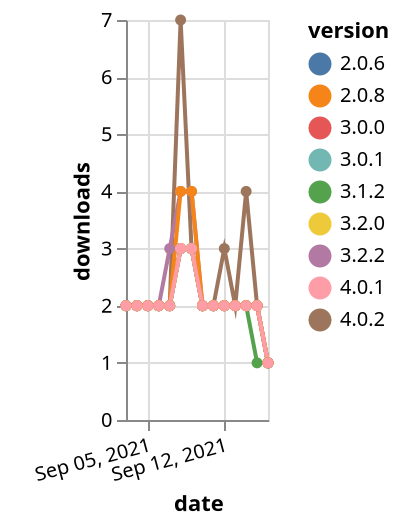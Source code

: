 {"$schema": "https://vega.github.io/schema/vega-lite/v5.json", "description": "A simple bar chart with embedded data.", "data": {"values": [{"date": "2021-09-03", "total": 649, "delta": 2, "version": "4.0.2"}, {"date": "2021-09-04", "total": 651, "delta": 2, "version": "4.0.2"}, {"date": "2021-09-05", "total": 653, "delta": 2, "version": "4.0.2"}, {"date": "2021-09-06", "total": 655, "delta": 2, "version": "4.0.2"}, {"date": "2021-09-07", "total": 657, "delta": 2, "version": "4.0.2"}, {"date": "2021-09-08", "total": 664, "delta": 7, "version": "4.0.2"}, {"date": "2021-09-09", "total": 667, "delta": 3, "version": "4.0.2"}, {"date": "2021-09-10", "total": 669, "delta": 2, "version": "4.0.2"}, {"date": "2021-09-11", "total": 671, "delta": 2, "version": "4.0.2"}, {"date": "2021-09-12", "total": 674, "delta": 3, "version": "4.0.2"}, {"date": "2021-09-13", "total": 676, "delta": 2, "version": "4.0.2"}, {"date": "2021-09-14", "total": 680, "delta": 4, "version": "4.0.2"}, {"date": "2021-09-15", "total": 682, "delta": 2, "version": "4.0.2"}, {"date": "2021-09-16", "total": 683, "delta": 1, "version": "4.0.2"}, {"date": "2021-09-03", "total": 1294, "delta": 2, "version": "3.2.2"}, {"date": "2021-09-04", "total": 1296, "delta": 2, "version": "3.2.2"}, {"date": "2021-09-05", "total": 1298, "delta": 2, "version": "3.2.2"}, {"date": "2021-09-06", "total": 1300, "delta": 2, "version": "3.2.2"}, {"date": "2021-09-07", "total": 1303, "delta": 3, "version": "3.2.2"}, {"date": "2021-09-08", "total": 1307, "delta": 4, "version": "3.2.2"}, {"date": "2021-09-09", "total": 1311, "delta": 4, "version": "3.2.2"}, {"date": "2021-09-10", "total": 1313, "delta": 2, "version": "3.2.2"}, {"date": "2021-09-11", "total": 1315, "delta": 2, "version": "3.2.2"}, {"date": "2021-09-12", "total": 1317, "delta": 2, "version": "3.2.2"}, {"date": "2021-09-13", "total": 1319, "delta": 2, "version": "3.2.2"}, {"date": "2021-09-14", "total": 1321, "delta": 2, "version": "3.2.2"}, {"date": "2021-09-15", "total": 1323, "delta": 2, "version": "3.2.2"}, {"date": "2021-09-16", "total": 1324, "delta": 1, "version": "3.2.2"}, {"date": "2021-09-03", "total": 1593, "delta": 2, "version": "3.0.1"}, {"date": "2021-09-04", "total": 1595, "delta": 2, "version": "3.0.1"}, {"date": "2021-09-05", "total": 1597, "delta": 2, "version": "3.0.1"}, {"date": "2021-09-06", "total": 1599, "delta": 2, "version": "3.0.1"}, {"date": "2021-09-07", "total": 1601, "delta": 2, "version": "3.0.1"}, {"date": "2021-09-08", "total": 1604, "delta": 3, "version": "3.0.1"}, {"date": "2021-09-09", "total": 1607, "delta": 3, "version": "3.0.1"}, {"date": "2021-09-10", "total": 1609, "delta": 2, "version": "3.0.1"}, {"date": "2021-09-11", "total": 1611, "delta": 2, "version": "3.0.1"}, {"date": "2021-09-12", "total": 1613, "delta": 2, "version": "3.0.1"}, {"date": "2021-09-13", "total": 1615, "delta": 2, "version": "3.0.1"}, {"date": "2021-09-14", "total": 1617, "delta": 2, "version": "3.0.1"}, {"date": "2021-09-15", "total": 1619, "delta": 2, "version": "3.0.1"}, {"date": "2021-09-16", "total": 1620, "delta": 1, "version": "3.0.1"}, {"date": "2021-09-03", "total": 1686, "delta": 2, "version": "3.1.2"}, {"date": "2021-09-04", "total": 1688, "delta": 2, "version": "3.1.2"}, {"date": "2021-09-05", "total": 1690, "delta": 2, "version": "3.1.2"}, {"date": "2021-09-06", "total": 1692, "delta": 2, "version": "3.1.2"}, {"date": "2021-09-07", "total": 1694, "delta": 2, "version": "3.1.2"}, {"date": "2021-09-08", "total": 1697, "delta": 3, "version": "3.1.2"}, {"date": "2021-09-09", "total": 1700, "delta": 3, "version": "3.1.2"}, {"date": "2021-09-10", "total": 1702, "delta": 2, "version": "3.1.2"}, {"date": "2021-09-11", "total": 1704, "delta": 2, "version": "3.1.2"}, {"date": "2021-09-12", "total": 1706, "delta": 2, "version": "3.1.2"}, {"date": "2021-09-13", "total": 1708, "delta": 2, "version": "3.1.2"}, {"date": "2021-09-14", "total": 1710, "delta": 2, "version": "3.1.2"}, {"date": "2021-09-15", "total": 1711, "delta": 1, "version": "3.1.2"}, {"date": "2021-09-16", "total": 1712, "delta": 1, "version": "3.1.2"}, {"date": "2021-09-03", "total": 2558, "delta": 2, "version": "2.0.6"}, {"date": "2021-09-04", "total": 2560, "delta": 2, "version": "2.0.6"}, {"date": "2021-09-05", "total": 2562, "delta": 2, "version": "2.0.6"}, {"date": "2021-09-06", "total": 2564, "delta": 2, "version": "2.0.6"}, {"date": "2021-09-07", "total": 2566, "delta": 2, "version": "2.0.6"}, {"date": "2021-09-08", "total": 2569, "delta": 3, "version": "2.0.6"}, {"date": "2021-09-09", "total": 2572, "delta": 3, "version": "2.0.6"}, {"date": "2021-09-10", "total": 2574, "delta": 2, "version": "2.0.6"}, {"date": "2021-09-11", "total": 2576, "delta": 2, "version": "2.0.6"}, {"date": "2021-09-12", "total": 2578, "delta": 2, "version": "2.0.6"}, {"date": "2021-09-13", "total": 2580, "delta": 2, "version": "2.0.6"}, {"date": "2021-09-14", "total": 2582, "delta": 2, "version": "2.0.6"}, {"date": "2021-09-15", "total": 2584, "delta": 2, "version": "2.0.6"}, {"date": "2021-09-16", "total": 2585, "delta": 1, "version": "2.0.6"}, {"date": "2021-09-03", "total": 1876, "delta": 2, "version": "3.0.0"}, {"date": "2021-09-04", "total": 1878, "delta": 2, "version": "3.0.0"}, {"date": "2021-09-05", "total": 1880, "delta": 2, "version": "3.0.0"}, {"date": "2021-09-06", "total": 1882, "delta": 2, "version": "3.0.0"}, {"date": "2021-09-07", "total": 1884, "delta": 2, "version": "3.0.0"}, {"date": "2021-09-08", "total": 1887, "delta": 3, "version": "3.0.0"}, {"date": "2021-09-09", "total": 1890, "delta": 3, "version": "3.0.0"}, {"date": "2021-09-10", "total": 1892, "delta": 2, "version": "3.0.0"}, {"date": "2021-09-11", "total": 1894, "delta": 2, "version": "3.0.0"}, {"date": "2021-09-12", "total": 1896, "delta": 2, "version": "3.0.0"}, {"date": "2021-09-13", "total": 1898, "delta": 2, "version": "3.0.0"}, {"date": "2021-09-14", "total": 1900, "delta": 2, "version": "3.0.0"}, {"date": "2021-09-15", "total": 1902, "delta": 2, "version": "3.0.0"}, {"date": "2021-09-16", "total": 1903, "delta": 1, "version": "3.0.0"}, {"date": "2021-09-03", "total": 1259, "delta": 2, "version": "3.2.0"}, {"date": "2021-09-04", "total": 1261, "delta": 2, "version": "3.2.0"}, {"date": "2021-09-05", "total": 1263, "delta": 2, "version": "3.2.0"}, {"date": "2021-09-06", "total": 1265, "delta": 2, "version": "3.2.0"}, {"date": "2021-09-07", "total": 1267, "delta": 2, "version": "3.2.0"}, {"date": "2021-09-08", "total": 1270, "delta": 3, "version": "3.2.0"}, {"date": "2021-09-09", "total": 1273, "delta": 3, "version": "3.2.0"}, {"date": "2021-09-10", "total": 1275, "delta": 2, "version": "3.2.0"}, {"date": "2021-09-11", "total": 1277, "delta": 2, "version": "3.2.0"}, {"date": "2021-09-12", "total": 1279, "delta": 2, "version": "3.2.0"}, {"date": "2021-09-13", "total": 1281, "delta": 2, "version": "3.2.0"}, {"date": "2021-09-14", "total": 1283, "delta": 2, "version": "3.2.0"}, {"date": "2021-09-15", "total": 1285, "delta": 2, "version": "3.2.0"}, {"date": "2021-09-16", "total": 1286, "delta": 1, "version": "3.2.0"}, {"date": "2021-09-03", "total": 2883, "delta": 2, "version": "2.0.8"}, {"date": "2021-09-04", "total": 2885, "delta": 2, "version": "2.0.8"}, {"date": "2021-09-05", "total": 2887, "delta": 2, "version": "2.0.8"}, {"date": "2021-09-06", "total": 2889, "delta": 2, "version": "2.0.8"}, {"date": "2021-09-07", "total": 2891, "delta": 2, "version": "2.0.8"}, {"date": "2021-09-08", "total": 2895, "delta": 4, "version": "2.0.8"}, {"date": "2021-09-09", "total": 2899, "delta": 4, "version": "2.0.8"}, {"date": "2021-09-10", "total": 2901, "delta": 2, "version": "2.0.8"}, {"date": "2021-09-11", "total": 2903, "delta": 2, "version": "2.0.8"}, {"date": "2021-09-12", "total": 2905, "delta": 2, "version": "2.0.8"}, {"date": "2021-09-13", "total": 2907, "delta": 2, "version": "2.0.8"}, {"date": "2021-09-14", "total": 2909, "delta": 2, "version": "2.0.8"}, {"date": "2021-09-15", "total": 2911, "delta": 2, "version": "2.0.8"}, {"date": "2021-09-16", "total": 2912, "delta": 1, "version": "2.0.8"}, {"date": "2021-09-03", "total": 711, "delta": 2, "version": "4.0.1"}, {"date": "2021-09-04", "total": 713, "delta": 2, "version": "4.0.1"}, {"date": "2021-09-05", "total": 715, "delta": 2, "version": "4.0.1"}, {"date": "2021-09-06", "total": 717, "delta": 2, "version": "4.0.1"}, {"date": "2021-09-07", "total": 719, "delta": 2, "version": "4.0.1"}, {"date": "2021-09-08", "total": 722, "delta": 3, "version": "4.0.1"}, {"date": "2021-09-09", "total": 725, "delta": 3, "version": "4.0.1"}, {"date": "2021-09-10", "total": 727, "delta": 2, "version": "4.0.1"}, {"date": "2021-09-11", "total": 729, "delta": 2, "version": "4.0.1"}, {"date": "2021-09-12", "total": 731, "delta": 2, "version": "4.0.1"}, {"date": "2021-09-13", "total": 733, "delta": 2, "version": "4.0.1"}, {"date": "2021-09-14", "total": 735, "delta": 2, "version": "4.0.1"}, {"date": "2021-09-15", "total": 737, "delta": 2, "version": "4.0.1"}, {"date": "2021-09-16", "total": 738, "delta": 1, "version": "4.0.1"}]}, "width": "container", "mark": {"type": "line", "point": {"filled": true}}, "encoding": {"x": {"field": "date", "type": "temporal", "timeUnit": "yearmonthdate", "title": "date", "axis": {"labelAngle": -15}}, "y": {"field": "delta", "type": "quantitative", "title": "downloads"}, "color": {"field": "version", "type": "nominal"}, "tooltip": {"field": "delta"}}}